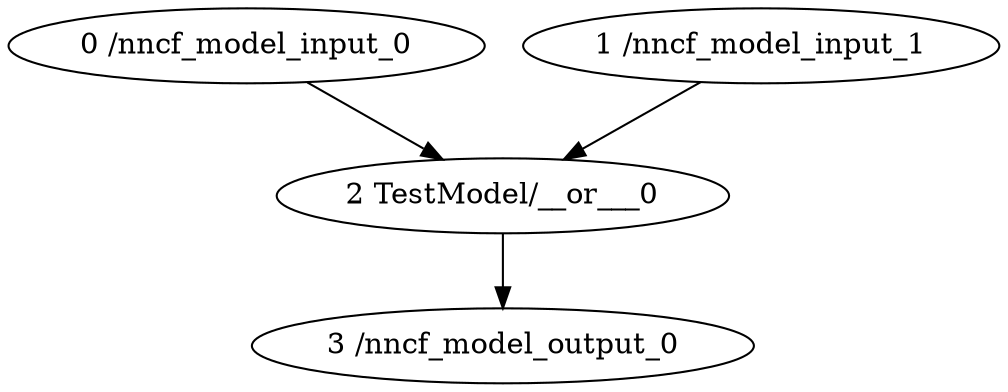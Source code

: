 strict digraph  {
"0 /nncf_model_input_0" [id=0, type=nncf_model_input];
"1 /nncf_model_input_1" [id=1, type=nncf_model_input];
"2 TestModel/__or___0" [id=2, type=__or__];
"3 /nncf_model_output_0" [id=3, type=nncf_model_output];
"0 /nncf_model_input_0" -> "2 TestModel/__or___0";
"1 /nncf_model_input_1" -> "2 TestModel/__or___0";
"2 TestModel/__or___0" -> "3 /nncf_model_output_0";
}
